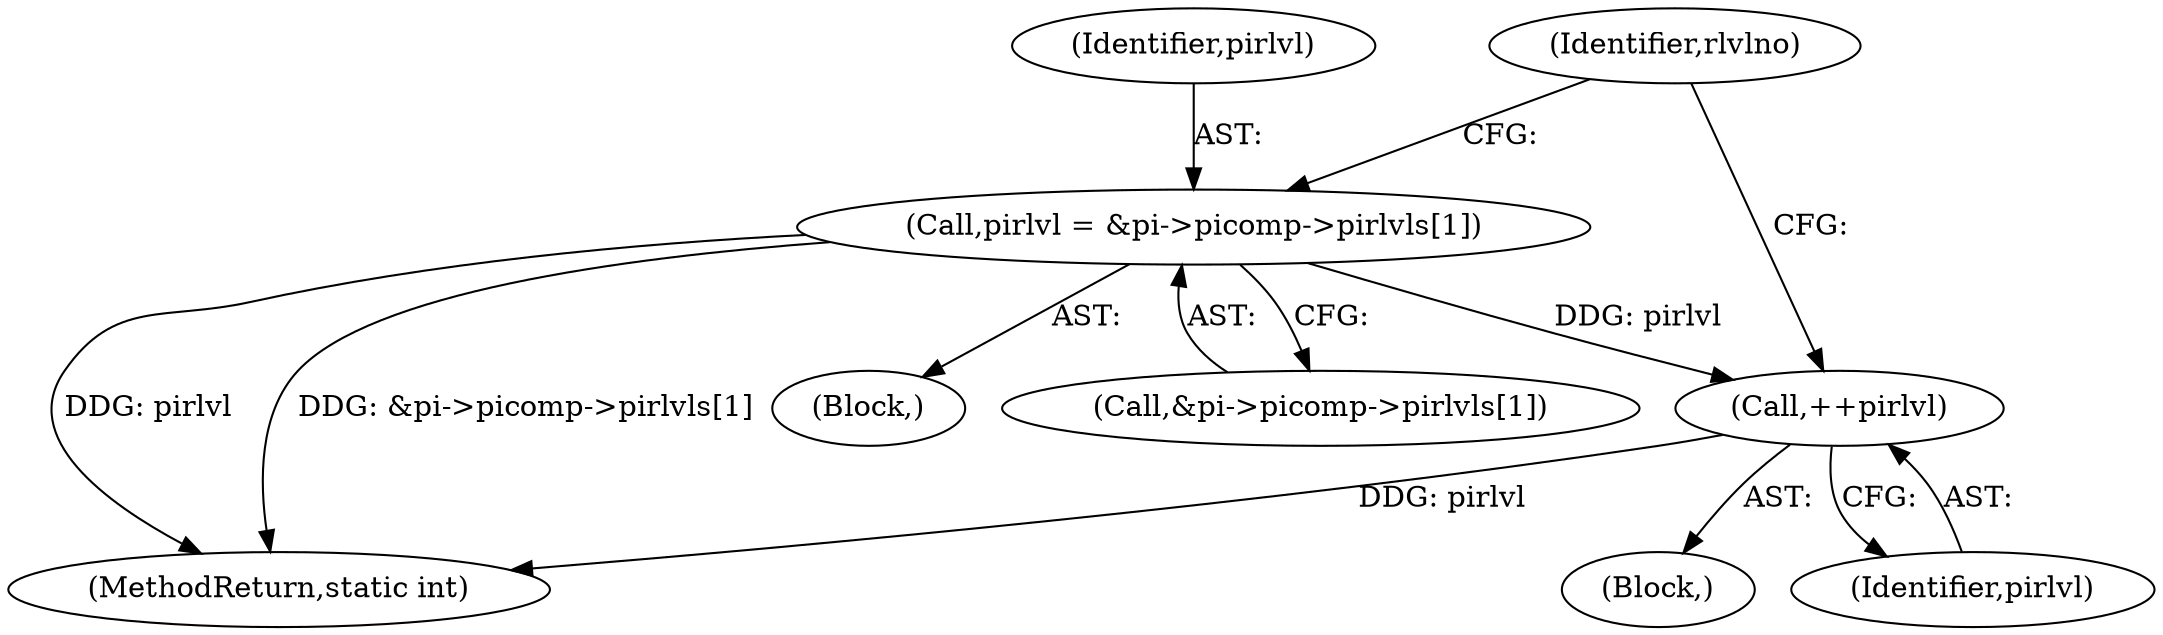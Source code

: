 digraph "0_jasper_1f0dfe5a42911b6880a1445f13f6d615ddb55387@array" {
"1000243" [label="(Call,pirlvl = &pi->picomp->pirlvls[1])"];
"1000263" [label="(Call,++pirlvl)"];
"1000699" [label="(MethodReturn,static int)"];
"1000243" [label="(Call,pirlvl = &pi->picomp->pirlvls[1])"];
"1000254" [label="(Identifier,rlvlno)"];
"1000263" [label="(Call,++pirlvl)"];
"1000239" [label="(Block,)"];
"1000245" [label="(Call,&pi->picomp->pirlvls[1])"];
"1000264" [label="(Identifier,pirlvl)"];
"1000260" [label="(Block,)"];
"1000244" [label="(Identifier,pirlvl)"];
"1000243" -> "1000239"  [label="AST: "];
"1000243" -> "1000245"  [label="CFG: "];
"1000244" -> "1000243"  [label="AST: "];
"1000245" -> "1000243"  [label="AST: "];
"1000254" -> "1000243"  [label="CFG: "];
"1000243" -> "1000699"  [label="DDG: pirlvl"];
"1000243" -> "1000699"  [label="DDG: &pi->picomp->pirlvls[1]"];
"1000243" -> "1000263"  [label="DDG: pirlvl"];
"1000263" -> "1000260"  [label="AST: "];
"1000263" -> "1000264"  [label="CFG: "];
"1000264" -> "1000263"  [label="AST: "];
"1000254" -> "1000263"  [label="CFG: "];
"1000263" -> "1000699"  [label="DDG: pirlvl"];
}
